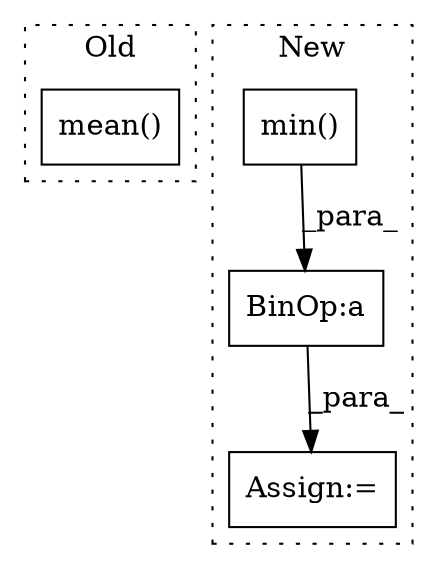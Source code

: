 digraph G {
subgraph cluster0 {
1 [label="mean()" a="75" s="4587" l="17" shape="box"];
label = "Old";
style="dotted";
}
subgraph cluster1 {
2 [label="min()" a="75" s="4087" l="16" shape="box"];
3 [label="BinOp:a" a="82" s="4104" l="3" shape="box"];
4 [label="Assign:=" a="68" s="4070" l="3" shape="box"];
label = "New";
style="dotted";
}
2 -> 3 [label="_para_"];
3 -> 4 [label="_para_"];
}